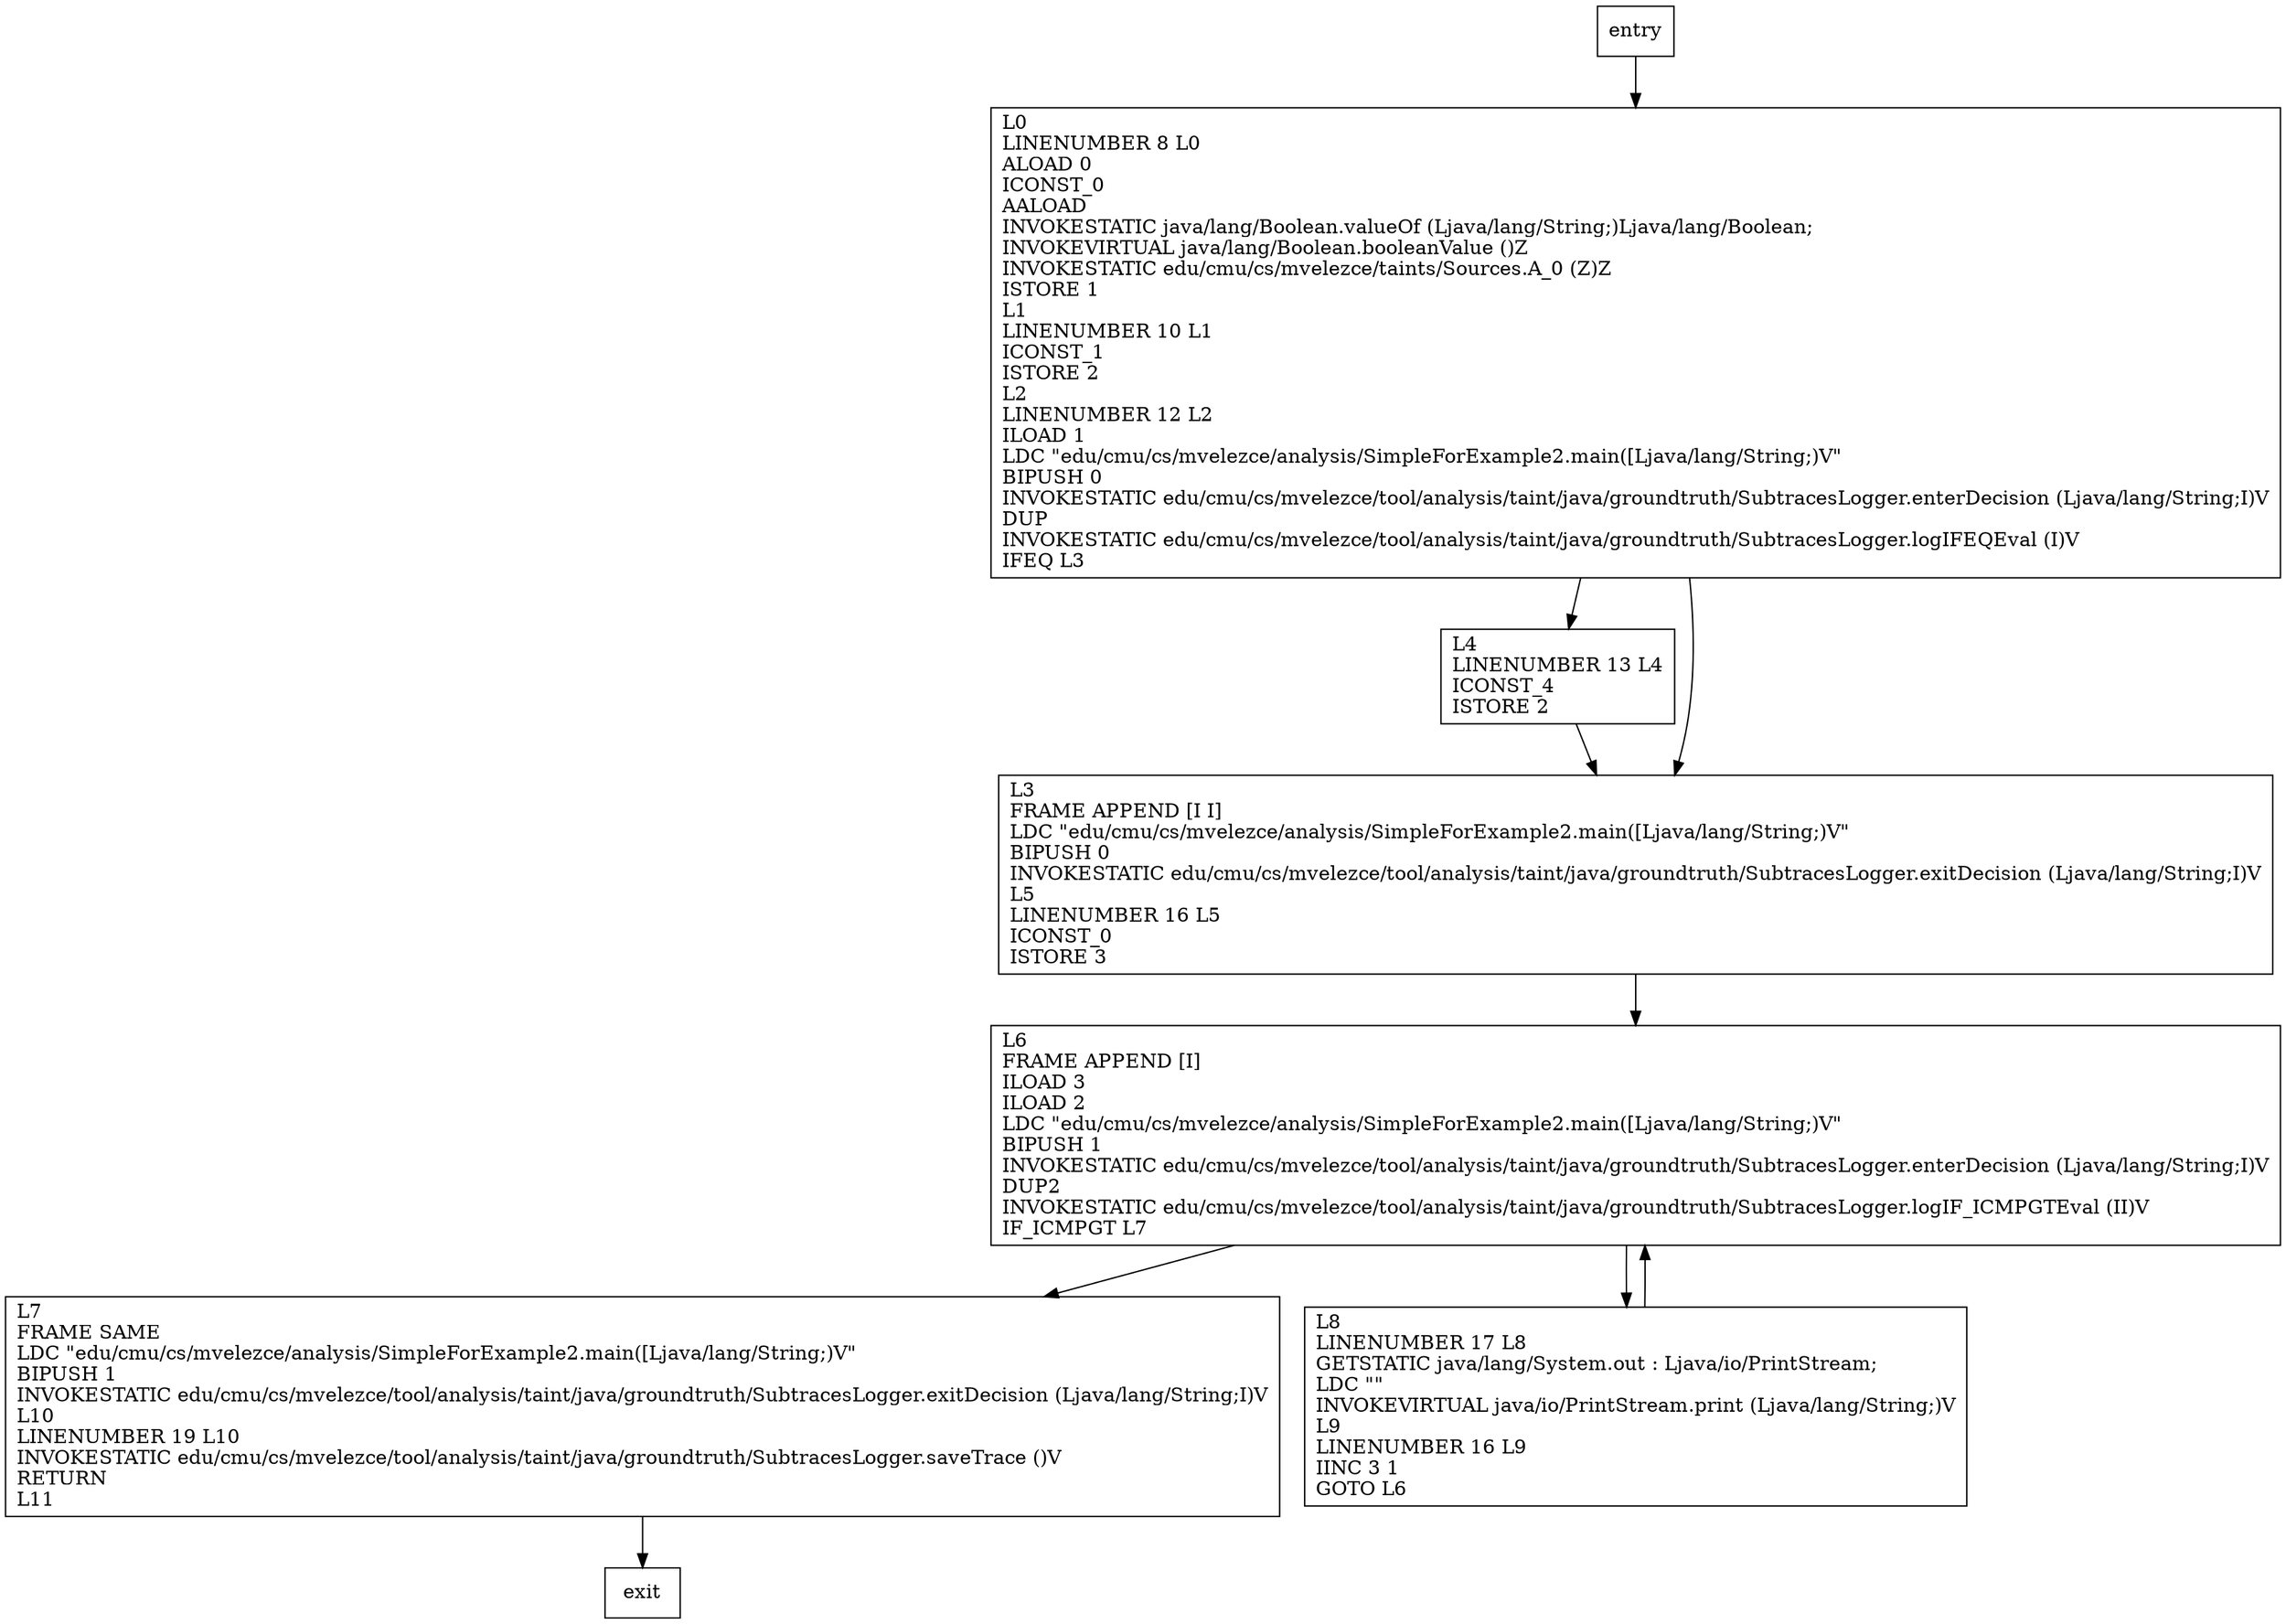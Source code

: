 digraph main {
node [shape=record];
701317023 [label="L0\lLINENUMBER 8 L0\lALOAD 0\lICONST_0\lAALOAD\lINVOKESTATIC java/lang/Boolean.valueOf (Ljava/lang/String;)Ljava/lang/Boolean;\lINVOKEVIRTUAL java/lang/Boolean.booleanValue ()Z\lINVOKESTATIC edu/cmu/cs/mvelezce/taints/Sources.A_0 (Z)Z\lISTORE 1\lL1\lLINENUMBER 10 L1\lICONST_1\lISTORE 2\lL2\lLINENUMBER 12 L2\lILOAD 1\lLDC \"edu/cmu/cs/mvelezce/analysis/SimpleForExample2.main([Ljava/lang/String;)V\"\lBIPUSH 0\lINVOKESTATIC edu/cmu/cs/mvelezce/tool/analysis/taint/java/groundtruth/SubtracesLogger.enterDecision (Ljava/lang/String;I)V\lDUP\lINVOKESTATIC edu/cmu/cs/mvelezce/tool/analysis/taint/java/groundtruth/SubtracesLogger.logIFEQEval (I)V\lIFEQ L3\l"];
532949290 [label="L4\lLINENUMBER 13 L4\lICONST_4\lISTORE 2\l"];
2122607818 [label="L6\lFRAME APPEND [I]\lILOAD 3\lILOAD 2\lLDC \"edu/cmu/cs/mvelezce/analysis/SimpleForExample2.main([Ljava/lang/String;)V\"\lBIPUSH 1\lINVOKESTATIC edu/cmu/cs/mvelezce/tool/analysis/taint/java/groundtruth/SubtracesLogger.enterDecision (Ljava/lang/String;I)V\lDUP2\lINVOKESTATIC edu/cmu/cs/mvelezce/tool/analysis/taint/java/groundtruth/SubtracesLogger.logIF_ICMPGTEval (II)V\lIF_ICMPGT L7\l"];
1047893314 [label="L7\lFRAME SAME\lLDC \"edu/cmu/cs/mvelezce/analysis/SimpleForExample2.main([Ljava/lang/String;)V\"\lBIPUSH 1\lINVOKESTATIC edu/cmu/cs/mvelezce/tool/analysis/taint/java/groundtruth/SubtracesLogger.exitDecision (Ljava/lang/String;I)V\lL10\lLINENUMBER 19 L10\lINVOKESTATIC edu/cmu/cs/mvelezce/tool/analysis/taint/java/groundtruth/SubtracesLogger.saveTrace ()V\lRETURN\lL11\l"];
1671267089 [label="L8\lLINENUMBER 17 L8\lGETSTATIC java/lang/System.out : Ljava/io/PrintStream;\lLDC \"\"\lINVOKEVIRTUAL java/io/PrintStream.print (Ljava/lang/String;)V\lL9\lLINENUMBER 16 L9\lIINC 3 1\lGOTO L6\l"];
2052389929 [label="L3\lFRAME APPEND [I I]\lLDC \"edu/cmu/cs/mvelezce/analysis/SimpleForExample2.main([Ljava/lang/String;)V\"\lBIPUSH 0\lINVOKESTATIC edu/cmu/cs/mvelezce/tool/analysis/taint/java/groundtruth/SubtracesLogger.exitDecision (Ljava/lang/String;I)V\lL5\lLINENUMBER 16 L5\lICONST_0\lISTORE 3\l"];
entry;
exit;
701317023 -> 532949290;
701317023 -> 2052389929;
entry -> 701317023;
532949290 -> 2052389929;
2122607818 -> 1047893314;
2122607818 -> 1671267089;
1047893314 -> exit;
1671267089 -> 2122607818;
2052389929 -> 2122607818;
}
